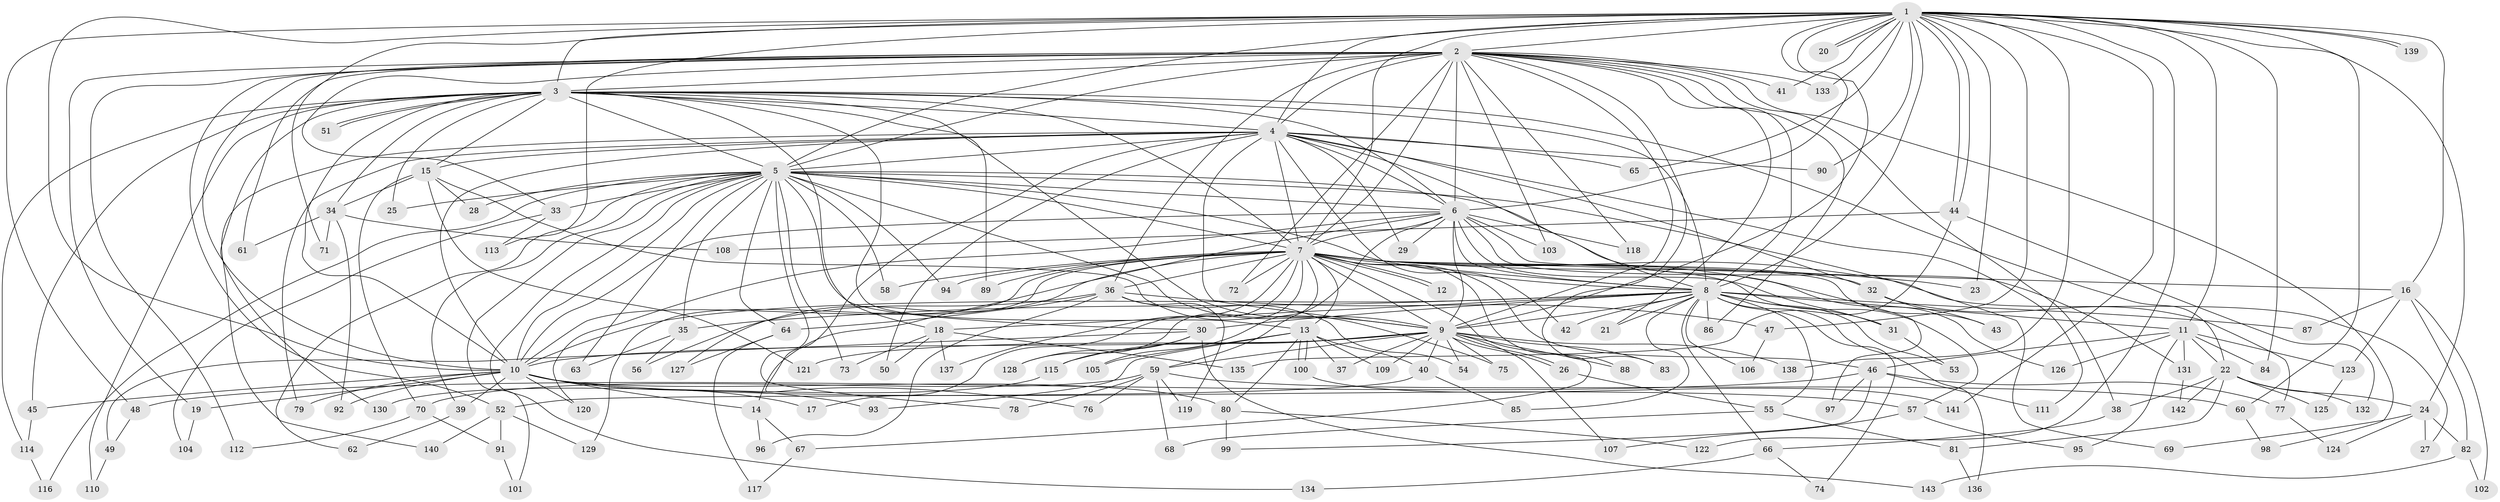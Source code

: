 // Generated by graph-tools (version 1.1) at 2025/25/03/09/25 03:25:43]
// undirected, 143 vertices, 311 edges
graph export_dot {
graph [start="1"]
  node [color=gray90,style=filled];
  1;
  2;
  3;
  4;
  5;
  6;
  7;
  8;
  9;
  10;
  11;
  12;
  13;
  14;
  15;
  16;
  17;
  18;
  19;
  20;
  21;
  22;
  23;
  24;
  25;
  26;
  27;
  28;
  29;
  30;
  31;
  32;
  33;
  34;
  35;
  36;
  37;
  38;
  39;
  40;
  41;
  42;
  43;
  44;
  45;
  46;
  47;
  48;
  49;
  50;
  51;
  52;
  53;
  54;
  55;
  56;
  57;
  58;
  59;
  60;
  61;
  62;
  63;
  64;
  65;
  66;
  67;
  68;
  69;
  70;
  71;
  72;
  73;
  74;
  75;
  76;
  77;
  78;
  79;
  80;
  81;
  82;
  83;
  84;
  85;
  86;
  87;
  88;
  89;
  90;
  91;
  92;
  93;
  94;
  95;
  96;
  97;
  98;
  99;
  100;
  101;
  102;
  103;
  104;
  105;
  106;
  107;
  108;
  109;
  110;
  111;
  112;
  113;
  114;
  115;
  116;
  117;
  118;
  119;
  120;
  121;
  122;
  123;
  124;
  125;
  126;
  127;
  128;
  129;
  130;
  131;
  132;
  133;
  134;
  135;
  136;
  137;
  138;
  139;
  140;
  141;
  142;
  143;
  1 -- 2;
  1 -- 3;
  1 -- 4;
  1 -- 5;
  1 -- 6;
  1 -- 7;
  1 -- 8;
  1 -- 9;
  1 -- 10;
  1 -- 11;
  1 -- 16;
  1 -- 20;
  1 -- 20;
  1 -- 23;
  1 -- 24;
  1 -- 41;
  1 -- 44;
  1 -- 44;
  1 -- 47;
  1 -- 48;
  1 -- 60;
  1 -- 65;
  1 -- 71;
  1 -- 84;
  1 -- 90;
  1 -- 113;
  1 -- 122;
  1 -- 133;
  1 -- 138;
  1 -- 139;
  1 -- 139;
  1 -- 141;
  2 -- 3;
  2 -- 4;
  2 -- 5;
  2 -- 6;
  2 -- 7;
  2 -- 8;
  2 -- 9;
  2 -- 10;
  2 -- 19;
  2 -- 21;
  2 -- 33;
  2 -- 36;
  2 -- 38;
  2 -- 41;
  2 -- 52;
  2 -- 61;
  2 -- 72;
  2 -- 83;
  2 -- 86;
  2 -- 98;
  2 -- 103;
  2 -- 112;
  2 -- 118;
  2 -- 133;
  3 -- 4;
  3 -- 5;
  3 -- 6;
  3 -- 7;
  3 -- 8;
  3 -- 9;
  3 -- 10;
  3 -- 13;
  3 -- 15;
  3 -- 18;
  3 -- 22;
  3 -- 25;
  3 -- 34;
  3 -- 45;
  3 -- 51;
  3 -- 51;
  3 -- 89;
  3 -- 110;
  3 -- 114;
  3 -- 130;
  4 -- 5;
  4 -- 6;
  4 -- 7;
  4 -- 8;
  4 -- 9;
  4 -- 10;
  4 -- 15;
  4 -- 29;
  4 -- 32;
  4 -- 42;
  4 -- 50;
  4 -- 65;
  4 -- 76;
  4 -- 79;
  4 -- 90;
  4 -- 111;
  4 -- 140;
  5 -- 6;
  5 -- 7;
  5 -- 8;
  5 -- 9;
  5 -- 10;
  5 -- 25;
  5 -- 28;
  5 -- 30;
  5 -- 33;
  5 -- 35;
  5 -- 39;
  5 -- 58;
  5 -- 62;
  5 -- 63;
  5 -- 64;
  5 -- 69;
  5 -- 73;
  5 -- 78;
  5 -- 94;
  5 -- 97;
  5 -- 101;
  5 -- 116;
  5 -- 134;
  6 -- 7;
  6 -- 8;
  6 -- 9;
  6 -- 10;
  6 -- 14;
  6 -- 16;
  6 -- 29;
  6 -- 31;
  6 -- 59;
  6 -- 103;
  6 -- 118;
  6 -- 120;
  6 -- 131;
  7 -- 8;
  7 -- 9;
  7 -- 10;
  7 -- 12;
  7 -- 12;
  7 -- 13;
  7 -- 17;
  7 -- 23;
  7 -- 27;
  7 -- 32;
  7 -- 36;
  7 -- 43;
  7 -- 46;
  7 -- 57;
  7 -- 58;
  7 -- 67;
  7 -- 72;
  7 -- 88;
  7 -- 89;
  7 -- 94;
  7 -- 105;
  7 -- 126;
  7 -- 127;
  7 -- 128;
  7 -- 129;
  7 -- 137;
  8 -- 9;
  8 -- 10;
  8 -- 11;
  8 -- 18;
  8 -- 21;
  8 -- 30;
  8 -- 31;
  8 -- 35;
  8 -- 42;
  8 -- 53;
  8 -- 55;
  8 -- 66;
  8 -- 74;
  8 -- 85;
  8 -- 86;
  8 -- 87;
  8 -- 106;
  8 -- 136;
  9 -- 10;
  9 -- 26;
  9 -- 26;
  9 -- 37;
  9 -- 40;
  9 -- 54;
  9 -- 59;
  9 -- 75;
  9 -- 83;
  9 -- 88;
  9 -- 107;
  9 -- 109;
  9 -- 115;
  9 -- 121;
  9 -- 138;
  10 -- 14;
  10 -- 17;
  10 -- 19;
  10 -- 39;
  10 -- 45;
  10 -- 57;
  10 -- 79;
  10 -- 80;
  10 -- 92;
  10 -- 93;
  10 -- 120;
  11 -- 22;
  11 -- 46;
  11 -- 84;
  11 -- 95;
  11 -- 123;
  11 -- 126;
  11 -- 131;
  13 -- 37;
  13 -- 40;
  13 -- 80;
  13 -- 93;
  13 -- 100;
  13 -- 100;
  13 -- 105;
  13 -- 109;
  14 -- 67;
  14 -- 96;
  15 -- 28;
  15 -- 34;
  15 -- 70;
  15 -- 75;
  15 -- 121;
  16 -- 82;
  16 -- 87;
  16 -- 102;
  16 -- 123;
  18 -- 50;
  18 -- 73;
  18 -- 135;
  18 -- 137;
  19 -- 104;
  22 -- 24;
  22 -- 38;
  22 -- 81;
  22 -- 125;
  22 -- 132;
  22 -- 142;
  24 -- 27;
  24 -- 69;
  24 -- 82;
  24 -- 124;
  26 -- 55;
  30 -- 49;
  30 -- 115;
  30 -- 128;
  30 -- 143;
  31 -- 53;
  32 -- 43;
  32 -- 77;
  33 -- 104;
  33 -- 113;
  34 -- 61;
  34 -- 71;
  34 -- 92;
  34 -- 108;
  35 -- 56;
  35 -- 63;
  36 -- 47;
  36 -- 54;
  36 -- 56;
  36 -- 64;
  36 -- 96;
  36 -- 119;
  38 -- 66;
  39 -- 62;
  40 -- 52;
  40 -- 85;
  44 -- 108;
  44 -- 132;
  44 -- 135;
  45 -- 114;
  46 -- 48;
  46 -- 77;
  46 -- 97;
  46 -- 99;
  46 -- 111;
  47 -- 106;
  48 -- 49;
  49 -- 110;
  52 -- 91;
  52 -- 129;
  52 -- 140;
  55 -- 68;
  55 -- 81;
  57 -- 95;
  57 -- 107;
  59 -- 60;
  59 -- 68;
  59 -- 70;
  59 -- 76;
  59 -- 78;
  59 -- 119;
  60 -- 98;
  64 -- 117;
  64 -- 127;
  66 -- 74;
  66 -- 134;
  67 -- 117;
  70 -- 91;
  70 -- 112;
  77 -- 124;
  80 -- 99;
  80 -- 122;
  81 -- 136;
  82 -- 102;
  82 -- 143;
  91 -- 101;
  100 -- 141;
  114 -- 116;
  115 -- 130;
  123 -- 125;
  131 -- 142;
}
